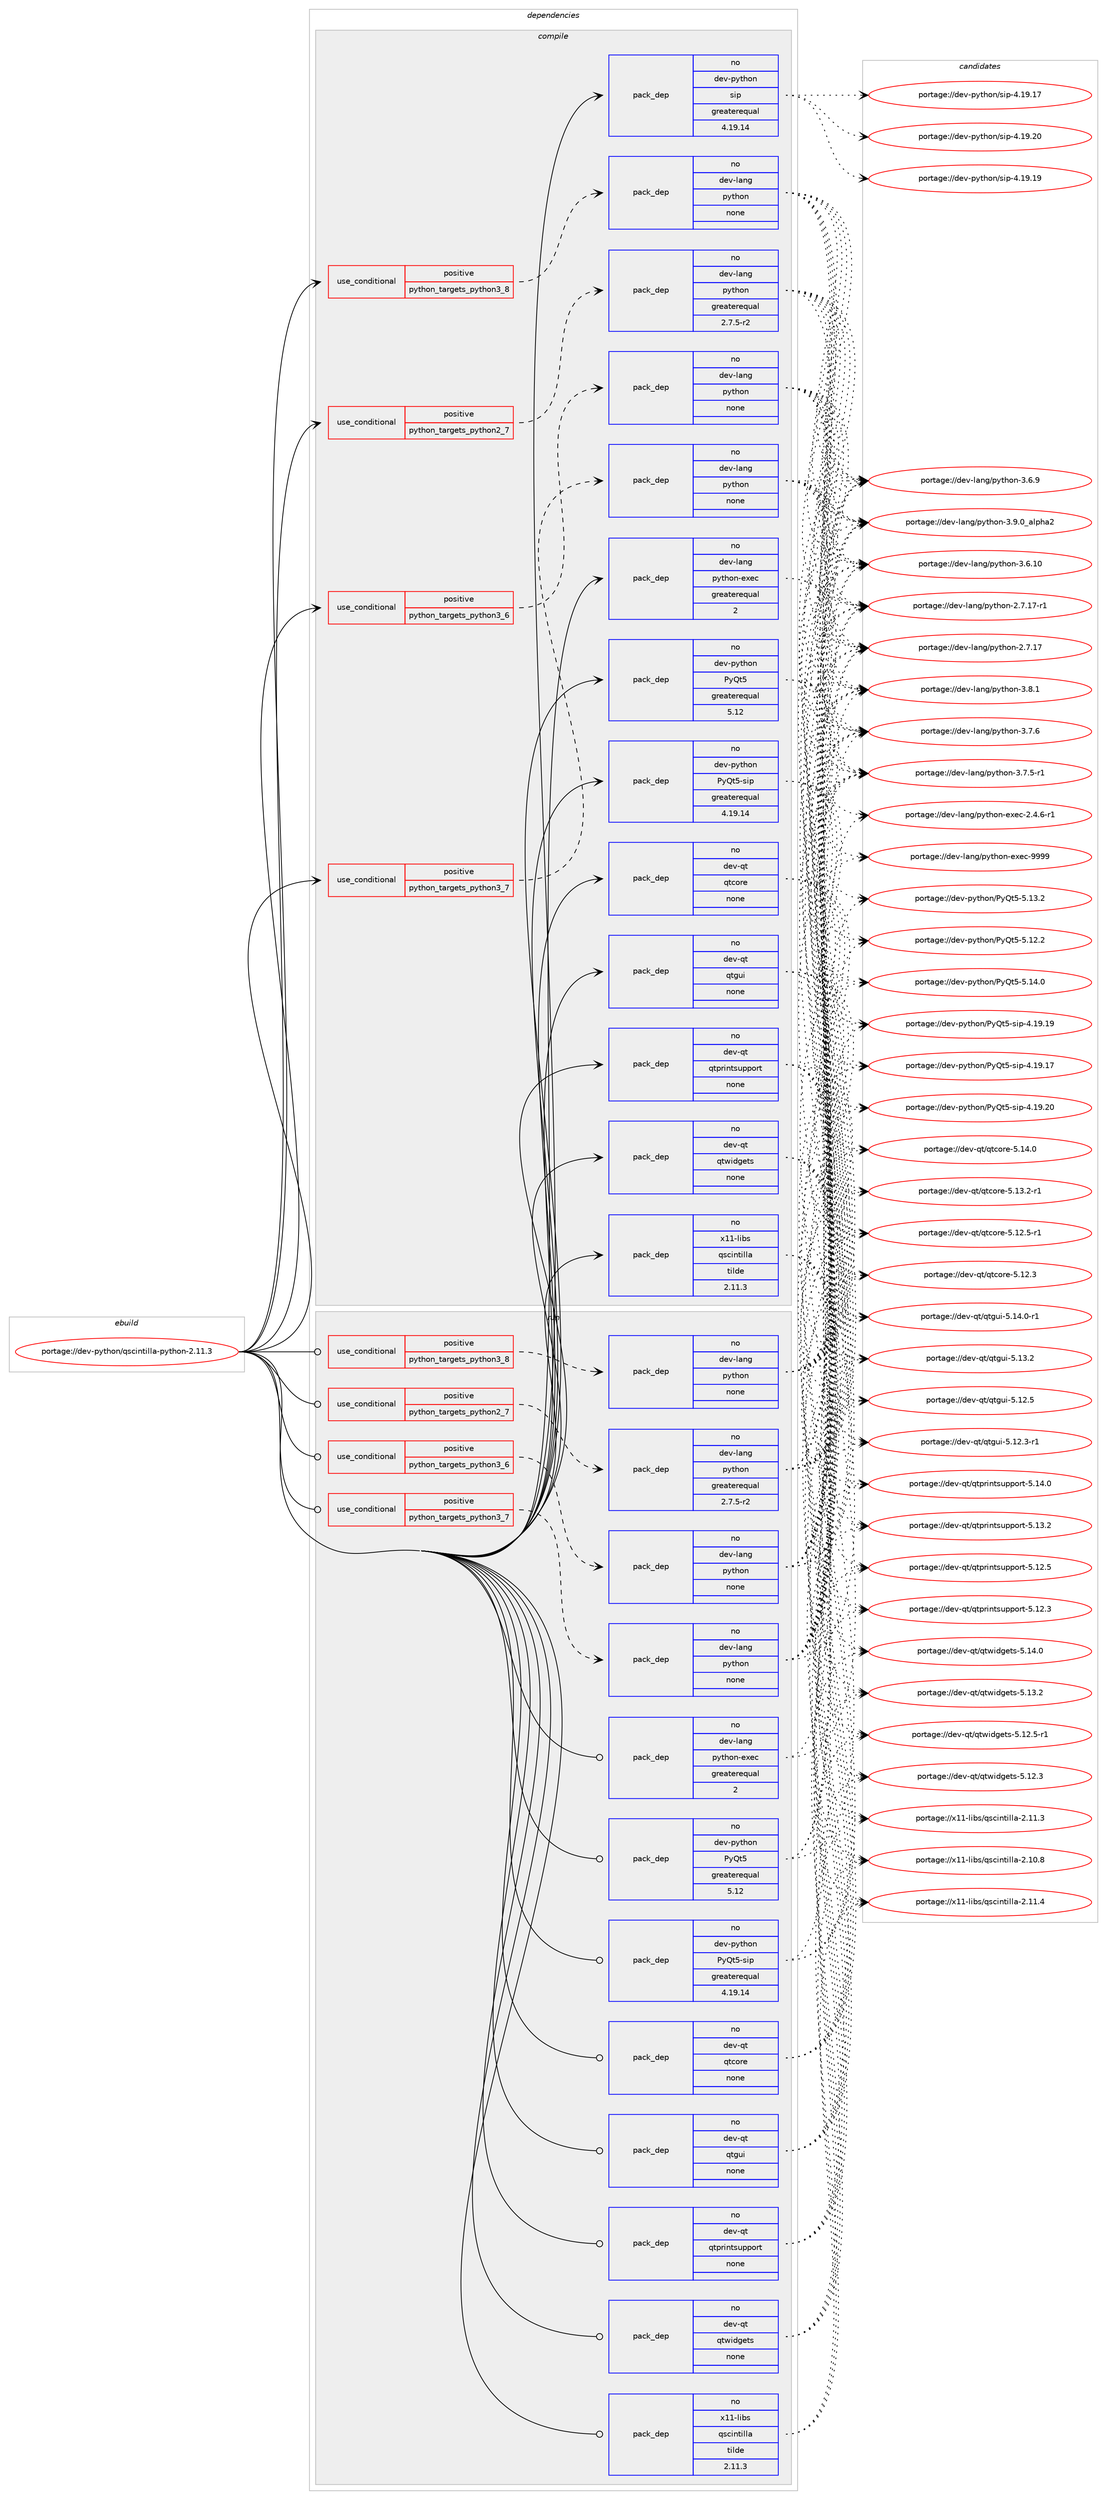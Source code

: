 digraph prolog {

# *************
# Graph options
# *************

newrank=true;
concentrate=true;
compound=true;
graph [rankdir=LR,fontname=Helvetica,fontsize=10,ranksep=1.5];#, ranksep=2.5, nodesep=0.2];
edge  [arrowhead=vee];
node  [fontname=Helvetica,fontsize=10];

# **********
# The ebuild
# **********

subgraph cluster_leftcol {
color=gray;
label=<<i>ebuild</i>>;
id [label="portage://dev-python/qscintilla-python-2.11.3", color=red, width=4, href="../dev-python/qscintilla-python-2.11.3.svg"];
}

# ****************
# The dependencies
# ****************

subgraph cluster_midcol {
color=gray;
label=<<i>dependencies</i>>;
subgraph cluster_compile {
fillcolor="#eeeeee";
style=filled;
label=<<i>compile</i>>;
subgraph cond107054 {
dependency429299 [label=<<TABLE BORDER="0" CELLBORDER="1" CELLSPACING="0" CELLPADDING="4"><TR><TD ROWSPAN="3" CELLPADDING="10">use_conditional</TD></TR><TR><TD>positive</TD></TR><TR><TD>python_targets_python2_7</TD></TR></TABLE>>, shape=none, color=red];
subgraph pack317344 {
dependency429300 [label=<<TABLE BORDER="0" CELLBORDER="1" CELLSPACING="0" CELLPADDING="4" WIDTH="220"><TR><TD ROWSPAN="6" CELLPADDING="30">pack_dep</TD></TR><TR><TD WIDTH="110">no</TD></TR><TR><TD>dev-lang</TD></TR><TR><TD>python</TD></TR><TR><TD>greaterequal</TD></TR><TR><TD>2.7.5-r2</TD></TR></TABLE>>, shape=none, color=blue];
}
dependency429299:e -> dependency429300:w [weight=20,style="dashed",arrowhead="vee"];
}
id:e -> dependency429299:w [weight=20,style="solid",arrowhead="vee"];
subgraph cond107055 {
dependency429301 [label=<<TABLE BORDER="0" CELLBORDER="1" CELLSPACING="0" CELLPADDING="4"><TR><TD ROWSPAN="3" CELLPADDING="10">use_conditional</TD></TR><TR><TD>positive</TD></TR><TR><TD>python_targets_python3_6</TD></TR></TABLE>>, shape=none, color=red];
subgraph pack317345 {
dependency429302 [label=<<TABLE BORDER="0" CELLBORDER="1" CELLSPACING="0" CELLPADDING="4" WIDTH="220"><TR><TD ROWSPAN="6" CELLPADDING="30">pack_dep</TD></TR><TR><TD WIDTH="110">no</TD></TR><TR><TD>dev-lang</TD></TR><TR><TD>python</TD></TR><TR><TD>none</TD></TR><TR><TD></TD></TR></TABLE>>, shape=none, color=blue];
}
dependency429301:e -> dependency429302:w [weight=20,style="dashed",arrowhead="vee"];
}
id:e -> dependency429301:w [weight=20,style="solid",arrowhead="vee"];
subgraph cond107056 {
dependency429303 [label=<<TABLE BORDER="0" CELLBORDER="1" CELLSPACING="0" CELLPADDING="4"><TR><TD ROWSPAN="3" CELLPADDING="10">use_conditional</TD></TR><TR><TD>positive</TD></TR><TR><TD>python_targets_python3_7</TD></TR></TABLE>>, shape=none, color=red];
subgraph pack317346 {
dependency429304 [label=<<TABLE BORDER="0" CELLBORDER="1" CELLSPACING="0" CELLPADDING="4" WIDTH="220"><TR><TD ROWSPAN="6" CELLPADDING="30">pack_dep</TD></TR><TR><TD WIDTH="110">no</TD></TR><TR><TD>dev-lang</TD></TR><TR><TD>python</TD></TR><TR><TD>none</TD></TR><TR><TD></TD></TR></TABLE>>, shape=none, color=blue];
}
dependency429303:e -> dependency429304:w [weight=20,style="dashed",arrowhead="vee"];
}
id:e -> dependency429303:w [weight=20,style="solid",arrowhead="vee"];
subgraph cond107057 {
dependency429305 [label=<<TABLE BORDER="0" CELLBORDER="1" CELLSPACING="0" CELLPADDING="4"><TR><TD ROWSPAN="3" CELLPADDING="10">use_conditional</TD></TR><TR><TD>positive</TD></TR><TR><TD>python_targets_python3_8</TD></TR></TABLE>>, shape=none, color=red];
subgraph pack317347 {
dependency429306 [label=<<TABLE BORDER="0" CELLBORDER="1" CELLSPACING="0" CELLPADDING="4" WIDTH="220"><TR><TD ROWSPAN="6" CELLPADDING="30">pack_dep</TD></TR><TR><TD WIDTH="110">no</TD></TR><TR><TD>dev-lang</TD></TR><TR><TD>python</TD></TR><TR><TD>none</TD></TR><TR><TD></TD></TR></TABLE>>, shape=none, color=blue];
}
dependency429305:e -> dependency429306:w [weight=20,style="dashed",arrowhead="vee"];
}
id:e -> dependency429305:w [weight=20,style="solid",arrowhead="vee"];
subgraph pack317348 {
dependency429307 [label=<<TABLE BORDER="0" CELLBORDER="1" CELLSPACING="0" CELLPADDING="4" WIDTH="220"><TR><TD ROWSPAN="6" CELLPADDING="30">pack_dep</TD></TR><TR><TD WIDTH="110">no</TD></TR><TR><TD>dev-lang</TD></TR><TR><TD>python-exec</TD></TR><TR><TD>greaterequal</TD></TR><TR><TD>2</TD></TR></TABLE>>, shape=none, color=blue];
}
id:e -> dependency429307:w [weight=20,style="solid",arrowhead="vee"];
subgraph pack317349 {
dependency429308 [label=<<TABLE BORDER="0" CELLBORDER="1" CELLSPACING="0" CELLPADDING="4" WIDTH="220"><TR><TD ROWSPAN="6" CELLPADDING="30">pack_dep</TD></TR><TR><TD WIDTH="110">no</TD></TR><TR><TD>dev-python</TD></TR><TR><TD>PyQt5</TD></TR><TR><TD>greaterequal</TD></TR><TR><TD>5.12</TD></TR></TABLE>>, shape=none, color=blue];
}
id:e -> dependency429308:w [weight=20,style="solid",arrowhead="vee"];
subgraph pack317350 {
dependency429309 [label=<<TABLE BORDER="0" CELLBORDER="1" CELLSPACING="0" CELLPADDING="4" WIDTH="220"><TR><TD ROWSPAN="6" CELLPADDING="30">pack_dep</TD></TR><TR><TD WIDTH="110">no</TD></TR><TR><TD>dev-python</TD></TR><TR><TD>PyQt5-sip</TD></TR><TR><TD>greaterequal</TD></TR><TR><TD>4.19.14</TD></TR></TABLE>>, shape=none, color=blue];
}
id:e -> dependency429309:w [weight=20,style="solid",arrowhead="vee"];
subgraph pack317351 {
dependency429310 [label=<<TABLE BORDER="0" CELLBORDER="1" CELLSPACING="0" CELLPADDING="4" WIDTH="220"><TR><TD ROWSPAN="6" CELLPADDING="30">pack_dep</TD></TR><TR><TD WIDTH="110">no</TD></TR><TR><TD>dev-python</TD></TR><TR><TD>sip</TD></TR><TR><TD>greaterequal</TD></TR><TR><TD>4.19.14</TD></TR></TABLE>>, shape=none, color=blue];
}
id:e -> dependency429310:w [weight=20,style="solid",arrowhead="vee"];
subgraph pack317352 {
dependency429311 [label=<<TABLE BORDER="0" CELLBORDER="1" CELLSPACING="0" CELLPADDING="4" WIDTH="220"><TR><TD ROWSPAN="6" CELLPADDING="30">pack_dep</TD></TR><TR><TD WIDTH="110">no</TD></TR><TR><TD>dev-qt</TD></TR><TR><TD>qtcore</TD></TR><TR><TD>none</TD></TR><TR><TD></TD></TR></TABLE>>, shape=none, color=blue];
}
id:e -> dependency429311:w [weight=20,style="solid",arrowhead="vee"];
subgraph pack317353 {
dependency429312 [label=<<TABLE BORDER="0" CELLBORDER="1" CELLSPACING="0" CELLPADDING="4" WIDTH="220"><TR><TD ROWSPAN="6" CELLPADDING="30">pack_dep</TD></TR><TR><TD WIDTH="110">no</TD></TR><TR><TD>dev-qt</TD></TR><TR><TD>qtgui</TD></TR><TR><TD>none</TD></TR><TR><TD></TD></TR></TABLE>>, shape=none, color=blue];
}
id:e -> dependency429312:w [weight=20,style="solid",arrowhead="vee"];
subgraph pack317354 {
dependency429313 [label=<<TABLE BORDER="0" CELLBORDER="1" CELLSPACING="0" CELLPADDING="4" WIDTH="220"><TR><TD ROWSPAN="6" CELLPADDING="30">pack_dep</TD></TR><TR><TD WIDTH="110">no</TD></TR><TR><TD>dev-qt</TD></TR><TR><TD>qtprintsupport</TD></TR><TR><TD>none</TD></TR><TR><TD></TD></TR></TABLE>>, shape=none, color=blue];
}
id:e -> dependency429313:w [weight=20,style="solid",arrowhead="vee"];
subgraph pack317355 {
dependency429314 [label=<<TABLE BORDER="0" CELLBORDER="1" CELLSPACING="0" CELLPADDING="4" WIDTH="220"><TR><TD ROWSPAN="6" CELLPADDING="30">pack_dep</TD></TR><TR><TD WIDTH="110">no</TD></TR><TR><TD>dev-qt</TD></TR><TR><TD>qtwidgets</TD></TR><TR><TD>none</TD></TR><TR><TD></TD></TR></TABLE>>, shape=none, color=blue];
}
id:e -> dependency429314:w [weight=20,style="solid",arrowhead="vee"];
subgraph pack317356 {
dependency429315 [label=<<TABLE BORDER="0" CELLBORDER="1" CELLSPACING="0" CELLPADDING="4" WIDTH="220"><TR><TD ROWSPAN="6" CELLPADDING="30">pack_dep</TD></TR><TR><TD WIDTH="110">no</TD></TR><TR><TD>x11-libs</TD></TR><TR><TD>qscintilla</TD></TR><TR><TD>tilde</TD></TR><TR><TD>2.11.3</TD></TR></TABLE>>, shape=none, color=blue];
}
id:e -> dependency429315:w [weight=20,style="solid",arrowhead="vee"];
}
subgraph cluster_compileandrun {
fillcolor="#eeeeee";
style=filled;
label=<<i>compile and run</i>>;
}
subgraph cluster_run {
fillcolor="#eeeeee";
style=filled;
label=<<i>run</i>>;
subgraph cond107058 {
dependency429316 [label=<<TABLE BORDER="0" CELLBORDER="1" CELLSPACING="0" CELLPADDING="4"><TR><TD ROWSPAN="3" CELLPADDING="10">use_conditional</TD></TR><TR><TD>positive</TD></TR><TR><TD>python_targets_python2_7</TD></TR></TABLE>>, shape=none, color=red];
subgraph pack317357 {
dependency429317 [label=<<TABLE BORDER="0" CELLBORDER="1" CELLSPACING="0" CELLPADDING="4" WIDTH="220"><TR><TD ROWSPAN="6" CELLPADDING="30">pack_dep</TD></TR><TR><TD WIDTH="110">no</TD></TR><TR><TD>dev-lang</TD></TR><TR><TD>python</TD></TR><TR><TD>greaterequal</TD></TR><TR><TD>2.7.5-r2</TD></TR></TABLE>>, shape=none, color=blue];
}
dependency429316:e -> dependency429317:w [weight=20,style="dashed",arrowhead="vee"];
}
id:e -> dependency429316:w [weight=20,style="solid",arrowhead="odot"];
subgraph cond107059 {
dependency429318 [label=<<TABLE BORDER="0" CELLBORDER="1" CELLSPACING="0" CELLPADDING="4"><TR><TD ROWSPAN="3" CELLPADDING="10">use_conditional</TD></TR><TR><TD>positive</TD></TR><TR><TD>python_targets_python3_6</TD></TR></TABLE>>, shape=none, color=red];
subgraph pack317358 {
dependency429319 [label=<<TABLE BORDER="0" CELLBORDER="1" CELLSPACING="0" CELLPADDING="4" WIDTH="220"><TR><TD ROWSPAN="6" CELLPADDING="30">pack_dep</TD></TR><TR><TD WIDTH="110">no</TD></TR><TR><TD>dev-lang</TD></TR><TR><TD>python</TD></TR><TR><TD>none</TD></TR><TR><TD></TD></TR></TABLE>>, shape=none, color=blue];
}
dependency429318:e -> dependency429319:w [weight=20,style="dashed",arrowhead="vee"];
}
id:e -> dependency429318:w [weight=20,style="solid",arrowhead="odot"];
subgraph cond107060 {
dependency429320 [label=<<TABLE BORDER="0" CELLBORDER="1" CELLSPACING="0" CELLPADDING="4"><TR><TD ROWSPAN="3" CELLPADDING="10">use_conditional</TD></TR><TR><TD>positive</TD></TR><TR><TD>python_targets_python3_7</TD></TR></TABLE>>, shape=none, color=red];
subgraph pack317359 {
dependency429321 [label=<<TABLE BORDER="0" CELLBORDER="1" CELLSPACING="0" CELLPADDING="4" WIDTH="220"><TR><TD ROWSPAN="6" CELLPADDING="30">pack_dep</TD></TR><TR><TD WIDTH="110">no</TD></TR><TR><TD>dev-lang</TD></TR><TR><TD>python</TD></TR><TR><TD>none</TD></TR><TR><TD></TD></TR></TABLE>>, shape=none, color=blue];
}
dependency429320:e -> dependency429321:w [weight=20,style="dashed",arrowhead="vee"];
}
id:e -> dependency429320:w [weight=20,style="solid",arrowhead="odot"];
subgraph cond107061 {
dependency429322 [label=<<TABLE BORDER="0" CELLBORDER="1" CELLSPACING="0" CELLPADDING="4"><TR><TD ROWSPAN="3" CELLPADDING="10">use_conditional</TD></TR><TR><TD>positive</TD></TR><TR><TD>python_targets_python3_8</TD></TR></TABLE>>, shape=none, color=red];
subgraph pack317360 {
dependency429323 [label=<<TABLE BORDER="0" CELLBORDER="1" CELLSPACING="0" CELLPADDING="4" WIDTH="220"><TR><TD ROWSPAN="6" CELLPADDING="30">pack_dep</TD></TR><TR><TD WIDTH="110">no</TD></TR><TR><TD>dev-lang</TD></TR><TR><TD>python</TD></TR><TR><TD>none</TD></TR><TR><TD></TD></TR></TABLE>>, shape=none, color=blue];
}
dependency429322:e -> dependency429323:w [weight=20,style="dashed",arrowhead="vee"];
}
id:e -> dependency429322:w [weight=20,style="solid",arrowhead="odot"];
subgraph pack317361 {
dependency429324 [label=<<TABLE BORDER="0" CELLBORDER="1" CELLSPACING="0" CELLPADDING="4" WIDTH="220"><TR><TD ROWSPAN="6" CELLPADDING="30">pack_dep</TD></TR><TR><TD WIDTH="110">no</TD></TR><TR><TD>dev-lang</TD></TR><TR><TD>python-exec</TD></TR><TR><TD>greaterequal</TD></TR><TR><TD>2</TD></TR></TABLE>>, shape=none, color=blue];
}
id:e -> dependency429324:w [weight=20,style="solid",arrowhead="odot"];
subgraph pack317362 {
dependency429325 [label=<<TABLE BORDER="0" CELLBORDER="1" CELLSPACING="0" CELLPADDING="4" WIDTH="220"><TR><TD ROWSPAN="6" CELLPADDING="30">pack_dep</TD></TR><TR><TD WIDTH="110">no</TD></TR><TR><TD>dev-python</TD></TR><TR><TD>PyQt5</TD></TR><TR><TD>greaterequal</TD></TR><TR><TD>5.12</TD></TR></TABLE>>, shape=none, color=blue];
}
id:e -> dependency429325:w [weight=20,style="solid",arrowhead="odot"];
subgraph pack317363 {
dependency429326 [label=<<TABLE BORDER="0" CELLBORDER="1" CELLSPACING="0" CELLPADDING="4" WIDTH="220"><TR><TD ROWSPAN="6" CELLPADDING="30">pack_dep</TD></TR><TR><TD WIDTH="110">no</TD></TR><TR><TD>dev-python</TD></TR><TR><TD>PyQt5-sip</TD></TR><TR><TD>greaterequal</TD></TR><TR><TD>4.19.14</TD></TR></TABLE>>, shape=none, color=blue];
}
id:e -> dependency429326:w [weight=20,style="solid",arrowhead="odot"];
subgraph pack317364 {
dependency429327 [label=<<TABLE BORDER="0" CELLBORDER="1" CELLSPACING="0" CELLPADDING="4" WIDTH="220"><TR><TD ROWSPAN="6" CELLPADDING="30">pack_dep</TD></TR><TR><TD WIDTH="110">no</TD></TR><TR><TD>dev-qt</TD></TR><TR><TD>qtcore</TD></TR><TR><TD>none</TD></TR><TR><TD></TD></TR></TABLE>>, shape=none, color=blue];
}
id:e -> dependency429327:w [weight=20,style="solid",arrowhead="odot"];
subgraph pack317365 {
dependency429328 [label=<<TABLE BORDER="0" CELLBORDER="1" CELLSPACING="0" CELLPADDING="4" WIDTH="220"><TR><TD ROWSPAN="6" CELLPADDING="30">pack_dep</TD></TR><TR><TD WIDTH="110">no</TD></TR><TR><TD>dev-qt</TD></TR><TR><TD>qtgui</TD></TR><TR><TD>none</TD></TR><TR><TD></TD></TR></TABLE>>, shape=none, color=blue];
}
id:e -> dependency429328:w [weight=20,style="solid",arrowhead="odot"];
subgraph pack317366 {
dependency429329 [label=<<TABLE BORDER="0" CELLBORDER="1" CELLSPACING="0" CELLPADDING="4" WIDTH="220"><TR><TD ROWSPAN="6" CELLPADDING="30">pack_dep</TD></TR><TR><TD WIDTH="110">no</TD></TR><TR><TD>dev-qt</TD></TR><TR><TD>qtprintsupport</TD></TR><TR><TD>none</TD></TR><TR><TD></TD></TR></TABLE>>, shape=none, color=blue];
}
id:e -> dependency429329:w [weight=20,style="solid",arrowhead="odot"];
subgraph pack317367 {
dependency429330 [label=<<TABLE BORDER="0" CELLBORDER="1" CELLSPACING="0" CELLPADDING="4" WIDTH="220"><TR><TD ROWSPAN="6" CELLPADDING="30">pack_dep</TD></TR><TR><TD WIDTH="110">no</TD></TR><TR><TD>dev-qt</TD></TR><TR><TD>qtwidgets</TD></TR><TR><TD>none</TD></TR><TR><TD></TD></TR></TABLE>>, shape=none, color=blue];
}
id:e -> dependency429330:w [weight=20,style="solid",arrowhead="odot"];
subgraph pack317368 {
dependency429331 [label=<<TABLE BORDER="0" CELLBORDER="1" CELLSPACING="0" CELLPADDING="4" WIDTH="220"><TR><TD ROWSPAN="6" CELLPADDING="30">pack_dep</TD></TR><TR><TD WIDTH="110">no</TD></TR><TR><TD>x11-libs</TD></TR><TR><TD>qscintilla</TD></TR><TR><TD>tilde</TD></TR><TR><TD>2.11.3</TD></TR></TABLE>>, shape=none, color=blue];
}
id:e -> dependency429331:w [weight=20,style="solid",arrowhead="odot"];
}
}

# **************
# The candidates
# **************

subgraph cluster_choices {
rank=same;
color=gray;
label=<<i>candidates</i>>;

subgraph choice317344 {
color=black;
nodesep=1;
choice10010111845108971101034711212111610411111045514657464895971081121049750 [label="portage://dev-lang/python-3.9.0_alpha2", color=red, width=4,href="../dev-lang/python-3.9.0_alpha2.svg"];
choice100101118451089711010347112121116104111110455146564649 [label="portage://dev-lang/python-3.8.1", color=red, width=4,href="../dev-lang/python-3.8.1.svg"];
choice100101118451089711010347112121116104111110455146554654 [label="portage://dev-lang/python-3.7.6", color=red, width=4,href="../dev-lang/python-3.7.6.svg"];
choice1001011184510897110103471121211161041111104551465546534511449 [label="portage://dev-lang/python-3.7.5-r1", color=red, width=4,href="../dev-lang/python-3.7.5-r1.svg"];
choice100101118451089711010347112121116104111110455146544657 [label="portage://dev-lang/python-3.6.9", color=red, width=4,href="../dev-lang/python-3.6.9.svg"];
choice10010111845108971101034711212111610411111045514654464948 [label="portage://dev-lang/python-3.6.10", color=red, width=4,href="../dev-lang/python-3.6.10.svg"];
choice100101118451089711010347112121116104111110455046554649554511449 [label="portage://dev-lang/python-2.7.17-r1", color=red, width=4,href="../dev-lang/python-2.7.17-r1.svg"];
choice10010111845108971101034711212111610411111045504655464955 [label="portage://dev-lang/python-2.7.17", color=red, width=4,href="../dev-lang/python-2.7.17.svg"];
dependency429300:e -> choice10010111845108971101034711212111610411111045514657464895971081121049750:w [style=dotted,weight="100"];
dependency429300:e -> choice100101118451089711010347112121116104111110455146564649:w [style=dotted,weight="100"];
dependency429300:e -> choice100101118451089711010347112121116104111110455146554654:w [style=dotted,weight="100"];
dependency429300:e -> choice1001011184510897110103471121211161041111104551465546534511449:w [style=dotted,weight="100"];
dependency429300:e -> choice100101118451089711010347112121116104111110455146544657:w [style=dotted,weight="100"];
dependency429300:e -> choice10010111845108971101034711212111610411111045514654464948:w [style=dotted,weight="100"];
dependency429300:e -> choice100101118451089711010347112121116104111110455046554649554511449:w [style=dotted,weight="100"];
dependency429300:e -> choice10010111845108971101034711212111610411111045504655464955:w [style=dotted,weight="100"];
}
subgraph choice317345 {
color=black;
nodesep=1;
choice10010111845108971101034711212111610411111045514657464895971081121049750 [label="portage://dev-lang/python-3.9.0_alpha2", color=red, width=4,href="../dev-lang/python-3.9.0_alpha2.svg"];
choice100101118451089711010347112121116104111110455146564649 [label="portage://dev-lang/python-3.8.1", color=red, width=4,href="../dev-lang/python-3.8.1.svg"];
choice100101118451089711010347112121116104111110455146554654 [label="portage://dev-lang/python-3.7.6", color=red, width=4,href="../dev-lang/python-3.7.6.svg"];
choice1001011184510897110103471121211161041111104551465546534511449 [label="portage://dev-lang/python-3.7.5-r1", color=red, width=4,href="../dev-lang/python-3.7.5-r1.svg"];
choice100101118451089711010347112121116104111110455146544657 [label="portage://dev-lang/python-3.6.9", color=red, width=4,href="../dev-lang/python-3.6.9.svg"];
choice10010111845108971101034711212111610411111045514654464948 [label="portage://dev-lang/python-3.6.10", color=red, width=4,href="../dev-lang/python-3.6.10.svg"];
choice100101118451089711010347112121116104111110455046554649554511449 [label="portage://dev-lang/python-2.7.17-r1", color=red, width=4,href="../dev-lang/python-2.7.17-r1.svg"];
choice10010111845108971101034711212111610411111045504655464955 [label="portage://dev-lang/python-2.7.17", color=red, width=4,href="../dev-lang/python-2.7.17.svg"];
dependency429302:e -> choice10010111845108971101034711212111610411111045514657464895971081121049750:w [style=dotted,weight="100"];
dependency429302:e -> choice100101118451089711010347112121116104111110455146564649:w [style=dotted,weight="100"];
dependency429302:e -> choice100101118451089711010347112121116104111110455146554654:w [style=dotted,weight="100"];
dependency429302:e -> choice1001011184510897110103471121211161041111104551465546534511449:w [style=dotted,weight="100"];
dependency429302:e -> choice100101118451089711010347112121116104111110455146544657:w [style=dotted,weight="100"];
dependency429302:e -> choice10010111845108971101034711212111610411111045514654464948:w [style=dotted,weight="100"];
dependency429302:e -> choice100101118451089711010347112121116104111110455046554649554511449:w [style=dotted,weight="100"];
dependency429302:e -> choice10010111845108971101034711212111610411111045504655464955:w [style=dotted,weight="100"];
}
subgraph choice317346 {
color=black;
nodesep=1;
choice10010111845108971101034711212111610411111045514657464895971081121049750 [label="portage://dev-lang/python-3.9.0_alpha2", color=red, width=4,href="../dev-lang/python-3.9.0_alpha2.svg"];
choice100101118451089711010347112121116104111110455146564649 [label="portage://dev-lang/python-3.8.1", color=red, width=4,href="../dev-lang/python-3.8.1.svg"];
choice100101118451089711010347112121116104111110455146554654 [label="portage://dev-lang/python-3.7.6", color=red, width=4,href="../dev-lang/python-3.7.6.svg"];
choice1001011184510897110103471121211161041111104551465546534511449 [label="portage://dev-lang/python-3.7.5-r1", color=red, width=4,href="../dev-lang/python-3.7.5-r1.svg"];
choice100101118451089711010347112121116104111110455146544657 [label="portage://dev-lang/python-3.6.9", color=red, width=4,href="../dev-lang/python-3.6.9.svg"];
choice10010111845108971101034711212111610411111045514654464948 [label="portage://dev-lang/python-3.6.10", color=red, width=4,href="../dev-lang/python-3.6.10.svg"];
choice100101118451089711010347112121116104111110455046554649554511449 [label="portage://dev-lang/python-2.7.17-r1", color=red, width=4,href="../dev-lang/python-2.7.17-r1.svg"];
choice10010111845108971101034711212111610411111045504655464955 [label="portage://dev-lang/python-2.7.17", color=red, width=4,href="../dev-lang/python-2.7.17.svg"];
dependency429304:e -> choice10010111845108971101034711212111610411111045514657464895971081121049750:w [style=dotted,weight="100"];
dependency429304:e -> choice100101118451089711010347112121116104111110455146564649:w [style=dotted,weight="100"];
dependency429304:e -> choice100101118451089711010347112121116104111110455146554654:w [style=dotted,weight="100"];
dependency429304:e -> choice1001011184510897110103471121211161041111104551465546534511449:w [style=dotted,weight="100"];
dependency429304:e -> choice100101118451089711010347112121116104111110455146544657:w [style=dotted,weight="100"];
dependency429304:e -> choice10010111845108971101034711212111610411111045514654464948:w [style=dotted,weight="100"];
dependency429304:e -> choice100101118451089711010347112121116104111110455046554649554511449:w [style=dotted,weight="100"];
dependency429304:e -> choice10010111845108971101034711212111610411111045504655464955:w [style=dotted,weight="100"];
}
subgraph choice317347 {
color=black;
nodesep=1;
choice10010111845108971101034711212111610411111045514657464895971081121049750 [label="portage://dev-lang/python-3.9.0_alpha2", color=red, width=4,href="../dev-lang/python-3.9.0_alpha2.svg"];
choice100101118451089711010347112121116104111110455146564649 [label="portage://dev-lang/python-3.8.1", color=red, width=4,href="../dev-lang/python-3.8.1.svg"];
choice100101118451089711010347112121116104111110455146554654 [label="portage://dev-lang/python-3.7.6", color=red, width=4,href="../dev-lang/python-3.7.6.svg"];
choice1001011184510897110103471121211161041111104551465546534511449 [label="portage://dev-lang/python-3.7.5-r1", color=red, width=4,href="../dev-lang/python-3.7.5-r1.svg"];
choice100101118451089711010347112121116104111110455146544657 [label="portage://dev-lang/python-3.6.9", color=red, width=4,href="../dev-lang/python-3.6.9.svg"];
choice10010111845108971101034711212111610411111045514654464948 [label="portage://dev-lang/python-3.6.10", color=red, width=4,href="../dev-lang/python-3.6.10.svg"];
choice100101118451089711010347112121116104111110455046554649554511449 [label="portage://dev-lang/python-2.7.17-r1", color=red, width=4,href="../dev-lang/python-2.7.17-r1.svg"];
choice10010111845108971101034711212111610411111045504655464955 [label="portage://dev-lang/python-2.7.17", color=red, width=4,href="../dev-lang/python-2.7.17.svg"];
dependency429306:e -> choice10010111845108971101034711212111610411111045514657464895971081121049750:w [style=dotted,weight="100"];
dependency429306:e -> choice100101118451089711010347112121116104111110455146564649:w [style=dotted,weight="100"];
dependency429306:e -> choice100101118451089711010347112121116104111110455146554654:w [style=dotted,weight="100"];
dependency429306:e -> choice1001011184510897110103471121211161041111104551465546534511449:w [style=dotted,weight="100"];
dependency429306:e -> choice100101118451089711010347112121116104111110455146544657:w [style=dotted,weight="100"];
dependency429306:e -> choice10010111845108971101034711212111610411111045514654464948:w [style=dotted,weight="100"];
dependency429306:e -> choice100101118451089711010347112121116104111110455046554649554511449:w [style=dotted,weight="100"];
dependency429306:e -> choice10010111845108971101034711212111610411111045504655464955:w [style=dotted,weight="100"];
}
subgraph choice317348 {
color=black;
nodesep=1;
choice10010111845108971101034711212111610411111045101120101994557575757 [label="portage://dev-lang/python-exec-9999", color=red, width=4,href="../dev-lang/python-exec-9999.svg"];
choice10010111845108971101034711212111610411111045101120101994550465246544511449 [label="portage://dev-lang/python-exec-2.4.6-r1", color=red, width=4,href="../dev-lang/python-exec-2.4.6-r1.svg"];
dependency429307:e -> choice10010111845108971101034711212111610411111045101120101994557575757:w [style=dotted,weight="100"];
dependency429307:e -> choice10010111845108971101034711212111610411111045101120101994550465246544511449:w [style=dotted,weight="100"];
}
subgraph choice317349 {
color=black;
nodesep=1;
choice100101118451121211161041111104780121811165345534649524648 [label="portage://dev-python/PyQt5-5.14.0", color=red, width=4,href="../dev-python/PyQt5-5.14.0.svg"];
choice100101118451121211161041111104780121811165345534649514650 [label="portage://dev-python/PyQt5-5.13.2", color=red, width=4,href="../dev-python/PyQt5-5.13.2.svg"];
choice100101118451121211161041111104780121811165345534649504650 [label="portage://dev-python/PyQt5-5.12.2", color=red, width=4,href="../dev-python/PyQt5-5.12.2.svg"];
dependency429308:e -> choice100101118451121211161041111104780121811165345534649524648:w [style=dotted,weight="100"];
dependency429308:e -> choice100101118451121211161041111104780121811165345534649514650:w [style=dotted,weight="100"];
dependency429308:e -> choice100101118451121211161041111104780121811165345534649504650:w [style=dotted,weight="100"];
}
subgraph choice317350 {
color=black;
nodesep=1;
choice1001011184511212111610411111047801218111653451151051124552464957465048 [label="portage://dev-python/PyQt5-sip-4.19.20", color=red, width=4,href="../dev-python/PyQt5-sip-4.19.20.svg"];
choice1001011184511212111610411111047801218111653451151051124552464957464957 [label="portage://dev-python/PyQt5-sip-4.19.19", color=red, width=4,href="../dev-python/PyQt5-sip-4.19.19.svg"];
choice1001011184511212111610411111047801218111653451151051124552464957464955 [label="portage://dev-python/PyQt5-sip-4.19.17", color=red, width=4,href="../dev-python/PyQt5-sip-4.19.17.svg"];
dependency429309:e -> choice1001011184511212111610411111047801218111653451151051124552464957465048:w [style=dotted,weight="100"];
dependency429309:e -> choice1001011184511212111610411111047801218111653451151051124552464957464957:w [style=dotted,weight="100"];
dependency429309:e -> choice1001011184511212111610411111047801218111653451151051124552464957464955:w [style=dotted,weight="100"];
}
subgraph choice317351 {
color=black;
nodesep=1;
choice10010111845112121116104111110471151051124552464957465048 [label="portage://dev-python/sip-4.19.20", color=red, width=4,href="../dev-python/sip-4.19.20.svg"];
choice10010111845112121116104111110471151051124552464957464957 [label="portage://dev-python/sip-4.19.19", color=red, width=4,href="../dev-python/sip-4.19.19.svg"];
choice10010111845112121116104111110471151051124552464957464955 [label="portage://dev-python/sip-4.19.17", color=red, width=4,href="../dev-python/sip-4.19.17.svg"];
dependency429310:e -> choice10010111845112121116104111110471151051124552464957465048:w [style=dotted,weight="100"];
dependency429310:e -> choice10010111845112121116104111110471151051124552464957464957:w [style=dotted,weight="100"];
dependency429310:e -> choice10010111845112121116104111110471151051124552464957464955:w [style=dotted,weight="100"];
}
subgraph choice317352 {
color=black;
nodesep=1;
choice10010111845113116471131169911111410145534649524648 [label="portage://dev-qt/qtcore-5.14.0", color=red, width=4,href="../dev-qt/qtcore-5.14.0.svg"];
choice100101118451131164711311699111114101455346495146504511449 [label="portage://dev-qt/qtcore-5.13.2-r1", color=red, width=4,href="../dev-qt/qtcore-5.13.2-r1.svg"];
choice100101118451131164711311699111114101455346495046534511449 [label="portage://dev-qt/qtcore-5.12.5-r1", color=red, width=4,href="../dev-qt/qtcore-5.12.5-r1.svg"];
choice10010111845113116471131169911111410145534649504651 [label="portage://dev-qt/qtcore-5.12.3", color=red, width=4,href="../dev-qt/qtcore-5.12.3.svg"];
dependency429311:e -> choice10010111845113116471131169911111410145534649524648:w [style=dotted,weight="100"];
dependency429311:e -> choice100101118451131164711311699111114101455346495146504511449:w [style=dotted,weight="100"];
dependency429311:e -> choice100101118451131164711311699111114101455346495046534511449:w [style=dotted,weight="100"];
dependency429311:e -> choice10010111845113116471131169911111410145534649504651:w [style=dotted,weight="100"];
}
subgraph choice317353 {
color=black;
nodesep=1;
choice1001011184511311647113116103117105455346495246484511449 [label="portage://dev-qt/qtgui-5.14.0-r1", color=red, width=4,href="../dev-qt/qtgui-5.14.0-r1.svg"];
choice100101118451131164711311610311710545534649514650 [label="portage://dev-qt/qtgui-5.13.2", color=red, width=4,href="../dev-qt/qtgui-5.13.2.svg"];
choice100101118451131164711311610311710545534649504653 [label="portage://dev-qt/qtgui-5.12.5", color=red, width=4,href="../dev-qt/qtgui-5.12.5.svg"];
choice1001011184511311647113116103117105455346495046514511449 [label="portage://dev-qt/qtgui-5.12.3-r1", color=red, width=4,href="../dev-qt/qtgui-5.12.3-r1.svg"];
dependency429312:e -> choice1001011184511311647113116103117105455346495246484511449:w [style=dotted,weight="100"];
dependency429312:e -> choice100101118451131164711311610311710545534649514650:w [style=dotted,weight="100"];
dependency429312:e -> choice100101118451131164711311610311710545534649504653:w [style=dotted,weight="100"];
dependency429312:e -> choice1001011184511311647113116103117105455346495046514511449:w [style=dotted,weight="100"];
}
subgraph choice317354 {
color=black;
nodesep=1;
choice100101118451131164711311611211410511011611511711211211111411645534649524648 [label="portage://dev-qt/qtprintsupport-5.14.0", color=red, width=4,href="../dev-qt/qtprintsupport-5.14.0.svg"];
choice100101118451131164711311611211410511011611511711211211111411645534649514650 [label="portage://dev-qt/qtprintsupport-5.13.2", color=red, width=4,href="../dev-qt/qtprintsupport-5.13.2.svg"];
choice100101118451131164711311611211410511011611511711211211111411645534649504653 [label="portage://dev-qt/qtprintsupport-5.12.5", color=red, width=4,href="../dev-qt/qtprintsupport-5.12.5.svg"];
choice100101118451131164711311611211410511011611511711211211111411645534649504651 [label="portage://dev-qt/qtprintsupport-5.12.3", color=red, width=4,href="../dev-qt/qtprintsupport-5.12.3.svg"];
dependency429313:e -> choice100101118451131164711311611211410511011611511711211211111411645534649524648:w [style=dotted,weight="100"];
dependency429313:e -> choice100101118451131164711311611211410511011611511711211211111411645534649514650:w [style=dotted,weight="100"];
dependency429313:e -> choice100101118451131164711311611211410511011611511711211211111411645534649504653:w [style=dotted,weight="100"];
dependency429313:e -> choice100101118451131164711311611211410511011611511711211211111411645534649504651:w [style=dotted,weight="100"];
}
subgraph choice317355 {
color=black;
nodesep=1;
choice100101118451131164711311611910510010310111611545534649524648 [label="portage://dev-qt/qtwidgets-5.14.0", color=red, width=4,href="../dev-qt/qtwidgets-5.14.0.svg"];
choice100101118451131164711311611910510010310111611545534649514650 [label="portage://dev-qt/qtwidgets-5.13.2", color=red, width=4,href="../dev-qt/qtwidgets-5.13.2.svg"];
choice1001011184511311647113116119105100103101116115455346495046534511449 [label="portage://dev-qt/qtwidgets-5.12.5-r1", color=red, width=4,href="../dev-qt/qtwidgets-5.12.5-r1.svg"];
choice100101118451131164711311611910510010310111611545534649504651 [label="portage://dev-qt/qtwidgets-5.12.3", color=red, width=4,href="../dev-qt/qtwidgets-5.12.3.svg"];
dependency429314:e -> choice100101118451131164711311611910510010310111611545534649524648:w [style=dotted,weight="100"];
dependency429314:e -> choice100101118451131164711311611910510010310111611545534649514650:w [style=dotted,weight="100"];
dependency429314:e -> choice1001011184511311647113116119105100103101116115455346495046534511449:w [style=dotted,weight="100"];
dependency429314:e -> choice100101118451131164711311611910510010310111611545534649504651:w [style=dotted,weight="100"];
}
subgraph choice317356 {
color=black;
nodesep=1;
choice1204949451081059811547113115991051101161051081089745504649494652 [label="portage://x11-libs/qscintilla-2.11.4", color=red, width=4,href="../x11-libs/qscintilla-2.11.4.svg"];
choice1204949451081059811547113115991051101161051081089745504649494651 [label="portage://x11-libs/qscintilla-2.11.3", color=red, width=4,href="../x11-libs/qscintilla-2.11.3.svg"];
choice1204949451081059811547113115991051101161051081089745504649484656 [label="portage://x11-libs/qscintilla-2.10.8", color=red, width=4,href="../x11-libs/qscintilla-2.10.8.svg"];
dependency429315:e -> choice1204949451081059811547113115991051101161051081089745504649494652:w [style=dotted,weight="100"];
dependency429315:e -> choice1204949451081059811547113115991051101161051081089745504649494651:w [style=dotted,weight="100"];
dependency429315:e -> choice1204949451081059811547113115991051101161051081089745504649484656:w [style=dotted,weight="100"];
}
subgraph choice317357 {
color=black;
nodesep=1;
choice10010111845108971101034711212111610411111045514657464895971081121049750 [label="portage://dev-lang/python-3.9.0_alpha2", color=red, width=4,href="../dev-lang/python-3.9.0_alpha2.svg"];
choice100101118451089711010347112121116104111110455146564649 [label="portage://dev-lang/python-3.8.1", color=red, width=4,href="../dev-lang/python-3.8.1.svg"];
choice100101118451089711010347112121116104111110455146554654 [label="portage://dev-lang/python-3.7.6", color=red, width=4,href="../dev-lang/python-3.7.6.svg"];
choice1001011184510897110103471121211161041111104551465546534511449 [label="portage://dev-lang/python-3.7.5-r1", color=red, width=4,href="../dev-lang/python-3.7.5-r1.svg"];
choice100101118451089711010347112121116104111110455146544657 [label="portage://dev-lang/python-3.6.9", color=red, width=4,href="../dev-lang/python-3.6.9.svg"];
choice10010111845108971101034711212111610411111045514654464948 [label="portage://dev-lang/python-3.6.10", color=red, width=4,href="../dev-lang/python-3.6.10.svg"];
choice100101118451089711010347112121116104111110455046554649554511449 [label="portage://dev-lang/python-2.7.17-r1", color=red, width=4,href="../dev-lang/python-2.7.17-r1.svg"];
choice10010111845108971101034711212111610411111045504655464955 [label="portage://dev-lang/python-2.7.17", color=red, width=4,href="../dev-lang/python-2.7.17.svg"];
dependency429317:e -> choice10010111845108971101034711212111610411111045514657464895971081121049750:w [style=dotted,weight="100"];
dependency429317:e -> choice100101118451089711010347112121116104111110455146564649:w [style=dotted,weight="100"];
dependency429317:e -> choice100101118451089711010347112121116104111110455146554654:w [style=dotted,weight="100"];
dependency429317:e -> choice1001011184510897110103471121211161041111104551465546534511449:w [style=dotted,weight="100"];
dependency429317:e -> choice100101118451089711010347112121116104111110455146544657:w [style=dotted,weight="100"];
dependency429317:e -> choice10010111845108971101034711212111610411111045514654464948:w [style=dotted,weight="100"];
dependency429317:e -> choice100101118451089711010347112121116104111110455046554649554511449:w [style=dotted,weight="100"];
dependency429317:e -> choice10010111845108971101034711212111610411111045504655464955:w [style=dotted,weight="100"];
}
subgraph choice317358 {
color=black;
nodesep=1;
choice10010111845108971101034711212111610411111045514657464895971081121049750 [label="portage://dev-lang/python-3.9.0_alpha2", color=red, width=4,href="../dev-lang/python-3.9.0_alpha2.svg"];
choice100101118451089711010347112121116104111110455146564649 [label="portage://dev-lang/python-3.8.1", color=red, width=4,href="../dev-lang/python-3.8.1.svg"];
choice100101118451089711010347112121116104111110455146554654 [label="portage://dev-lang/python-3.7.6", color=red, width=4,href="../dev-lang/python-3.7.6.svg"];
choice1001011184510897110103471121211161041111104551465546534511449 [label="portage://dev-lang/python-3.7.5-r1", color=red, width=4,href="../dev-lang/python-3.7.5-r1.svg"];
choice100101118451089711010347112121116104111110455146544657 [label="portage://dev-lang/python-3.6.9", color=red, width=4,href="../dev-lang/python-3.6.9.svg"];
choice10010111845108971101034711212111610411111045514654464948 [label="portage://dev-lang/python-3.6.10", color=red, width=4,href="../dev-lang/python-3.6.10.svg"];
choice100101118451089711010347112121116104111110455046554649554511449 [label="portage://dev-lang/python-2.7.17-r1", color=red, width=4,href="../dev-lang/python-2.7.17-r1.svg"];
choice10010111845108971101034711212111610411111045504655464955 [label="portage://dev-lang/python-2.7.17", color=red, width=4,href="../dev-lang/python-2.7.17.svg"];
dependency429319:e -> choice10010111845108971101034711212111610411111045514657464895971081121049750:w [style=dotted,weight="100"];
dependency429319:e -> choice100101118451089711010347112121116104111110455146564649:w [style=dotted,weight="100"];
dependency429319:e -> choice100101118451089711010347112121116104111110455146554654:w [style=dotted,weight="100"];
dependency429319:e -> choice1001011184510897110103471121211161041111104551465546534511449:w [style=dotted,weight="100"];
dependency429319:e -> choice100101118451089711010347112121116104111110455146544657:w [style=dotted,weight="100"];
dependency429319:e -> choice10010111845108971101034711212111610411111045514654464948:w [style=dotted,weight="100"];
dependency429319:e -> choice100101118451089711010347112121116104111110455046554649554511449:w [style=dotted,weight="100"];
dependency429319:e -> choice10010111845108971101034711212111610411111045504655464955:w [style=dotted,weight="100"];
}
subgraph choice317359 {
color=black;
nodesep=1;
choice10010111845108971101034711212111610411111045514657464895971081121049750 [label="portage://dev-lang/python-3.9.0_alpha2", color=red, width=4,href="../dev-lang/python-3.9.0_alpha2.svg"];
choice100101118451089711010347112121116104111110455146564649 [label="portage://dev-lang/python-3.8.1", color=red, width=4,href="../dev-lang/python-3.8.1.svg"];
choice100101118451089711010347112121116104111110455146554654 [label="portage://dev-lang/python-3.7.6", color=red, width=4,href="../dev-lang/python-3.7.6.svg"];
choice1001011184510897110103471121211161041111104551465546534511449 [label="portage://dev-lang/python-3.7.5-r1", color=red, width=4,href="../dev-lang/python-3.7.5-r1.svg"];
choice100101118451089711010347112121116104111110455146544657 [label="portage://dev-lang/python-3.6.9", color=red, width=4,href="../dev-lang/python-3.6.9.svg"];
choice10010111845108971101034711212111610411111045514654464948 [label="portage://dev-lang/python-3.6.10", color=red, width=4,href="../dev-lang/python-3.6.10.svg"];
choice100101118451089711010347112121116104111110455046554649554511449 [label="portage://dev-lang/python-2.7.17-r1", color=red, width=4,href="../dev-lang/python-2.7.17-r1.svg"];
choice10010111845108971101034711212111610411111045504655464955 [label="portage://dev-lang/python-2.7.17", color=red, width=4,href="../dev-lang/python-2.7.17.svg"];
dependency429321:e -> choice10010111845108971101034711212111610411111045514657464895971081121049750:w [style=dotted,weight="100"];
dependency429321:e -> choice100101118451089711010347112121116104111110455146564649:w [style=dotted,weight="100"];
dependency429321:e -> choice100101118451089711010347112121116104111110455146554654:w [style=dotted,weight="100"];
dependency429321:e -> choice1001011184510897110103471121211161041111104551465546534511449:w [style=dotted,weight="100"];
dependency429321:e -> choice100101118451089711010347112121116104111110455146544657:w [style=dotted,weight="100"];
dependency429321:e -> choice10010111845108971101034711212111610411111045514654464948:w [style=dotted,weight="100"];
dependency429321:e -> choice100101118451089711010347112121116104111110455046554649554511449:w [style=dotted,weight="100"];
dependency429321:e -> choice10010111845108971101034711212111610411111045504655464955:w [style=dotted,weight="100"];
}
subgraph choice317360 {
color=black;
nodesep=1;
choice10010111845108971101034711212111610411111045514657464895971081121049750 [label="portage://dev-lang/python-3.9.0_alpha2", color=red, width=4,href="../dev-lang/python-3.9.0_alpha2.svg"];
choice100101118451089711010347112121116104111110455146564649 [label="portage://dev-lang/python-3.8.1", color=red, width=4,href="../dev-lang/python-3.8.1.svg"];
choice100101118451089711010347112121116104111110455146554654 [label="portage://dev-lang/python-3.7.6", color=red, width=4,href="../dev-lang/python-3.7.6.svg"];
choice1001011184510897110103471121211161041111104551465546534511449 [label="portage://dev-lang/python-3.7.5-r1", color=red, width=4,href="../dev-lang/python-3.7.5-r1.svg"];
choice100101118451089711010347112121116104111110455146544657 [label="portage://dev-lang/python-3.6.9", color=red, width=4,href="../dev-lang/python-3.6.9.svg"];
choice10010111845108971101034711212111610411111045514654464948 [label="portage://dev-lang/python-3.6.10", color=red, width=4,href="../dev-lang/python-3.6.10.svg"];
choice100101118451089711010347112121116104111110455046554649554511449 [label="portage://dev-lang/python-2.7.17-r1", color=red, width=4,href="../dev-lang/python-2.7.17-r1.svg"];
choice10010111845108971101034711212111610411111045504655464955 [label="portage://dev-lang/python-2.7.17", color=red, width=4,href="../dev-lang/python-2.7.17.svg"];
dependency429323:e -> choice10010111845108971101034711212111610411111045514657464895971081121049750:w [style=dotted,weight="100"];
dependency429323:e -> choice100101118451089711010347112121116104111110455146564649:w [style=dotted,weight="100"];
dependency429323:e -> choice100101118451089711010347112121116104111110455146554654:w [style=dotted,weight="100"];
dependency429323:e -> choice1001011184510897110103471121211161041111104551465546534511449:w [style=dotted,weight="100"];
dependency429323:e -> choice100101118451089711010347112121116104111110455146544657:w [style=dotted,weight="100"];
dependency429323:e -> choice10010111845108971101034711212111610411111045514654464948:w [style=dotted,weight="100"];
dependency429323:e -> choice100101118451089711010347112121116104111110455046554649554511449:w [style=dotted,weight="100"];
dependency429323:e -> choice10010111845108971101034711212111610411111045504655464955:w [style=dotted,weight="100"];
}
subgraph choice317361 {
color=black;
nodesep=1;
choice10010111845108971101034711212111610411111045101120101994557575757 [label="portage://dev-lang/python-exec-9999", color=red, width=4,href="../dev-lang/python-exec-9999.svg"];
choice10010111845108971101034711212111610411111045101120101994550465246544511449 [label="portage://dev-lang/python-exec-2.4.6-r1", color=red, width=4,href="../dev-lang/python-exec-2.4.6-r1.svg"];
dependency429324:e -> choice10010111845108971101034711212111610411111045101120101994557575757:w [style=dotted,weight="100"];
dependency429324:e -> choice10010111845108971101034711212111610411111045101120101994550465246544511449:w [style=dotted,weight="100"];
}
subgraph choice317362 {
color=black;
nodesep=1;
choice100101118451121211161041111104780121811165345534649524648 [label="portage://dev-python/PyQt5-5.14.0", color=red, width=4,href="../dev-python/PyQt5-5.14.0.svg"];
choice100101118451121211161041111104780121811165345534649514650 [label="portage://dev-python/PyQt5-5.13.2", color=red, width=4,href="../dev-python/PyQt5-5.13.2.svg"];
choice100101118451121211161041111104780121811165345534649504650 [label="portage://dev-python/PyQt5-5.12.2", color=red, width=4,href="../dev-python/PyQt5-5.12.2.svg"];
dependency429325:e -> choice100101118451121211161041111104780121811165345534649524648:w [style=dotted,weight="100"];
dependency429325:e -> choice100101118451121211161041111104780121811165345534649514650:w [style=dotted,weight="100"];
dependency429325:e -> choice100101118451121211161041111104780121811165345534649504650:w [style=dotted,weight="100"];
}
subgraph choice317363 {
color=black;
nodesep=1;
choice1001011184511212111610411111047801218111653451151051124552464957465048 [label="portage://dev-python/PyQt5-sip-4.19.20", color=red, width=4,href="../dev-python/PyQt5-sip-4.19.20.svg"];
choice1001011184511212111610411111047801218111653451151051124552464957464957 [label="portage://dev-python/PyQt5-sip-4.19.19", color=red, width=4,href="../dev-python/PyQt5-sip-4.19.19.svg"];
choice1001011184511212111610411111047801218111653451151051124552464957464955 [label="portage://dev-python/PyQt5-sip-4.19.17", color=red, width=4,href="../dev-python/PyQt5-sip-4.19.17.svg"];
dependency429326:e -> choice1001011184511212111610411111047801218111653451151051124552464957465048:w [style=dotted,weight="100"];
dependency429326:e -> choice1001011184511212111610411111047801218111653451151051124552464957464957:w [style=dotted,weight="100"];
dependency429326:e -> choice1001011184511212111610411111047801218111653451151051124552464957464955:w [style=dotted,weight="100"];
}
subgraph choice317364 {
color=black;
nodesep=1;
choice10010111845113116471131169911111410145534649524648 [label="portage://dev-qt/qtcore-5.14.0", color=red, width=4,href="../dev-qt/qtcore-5.14.0.svg"];
choice100101118451131164711311699111114101455346495146504511449 [label="portage://dev-qt/qtcore-5.13.2-r1", color=red, width=4,href="../dev-qt/qtcore-5.13.2-r1.svg"];
choice100101118451131164711311699111114101455346495046534511449 [label="portage://dev-qt/qtcore-5.12.5-r1", color=red, width=4,href="../dev-qt/qtcore-5.12.5-r1.svg"];
choice10010111845113116471131169911111410145534649504651 [label="portage://dev-qt/qtcore-5.12.3", color=red, width=4,href="../dev-qt/qtcore-5.12.3.svg"];
dependency429327:e -> choice10010111845113116471131169911111410145534649524648:w [style=dotted,weight="100"];
dependency429327:e -> choice100101118451131164711311699111114101455346495146504511449:w [style=dotted,weight="100"];
dependency429327:e -> choice100101118451131164711311699111114101455346495046534511449:w [style=dotted,weight="100"];
dependency429327:e -> choice10010111845113116471131169911111410145534649504651:w [style=dotted,weight="100"];
}
subgraph choice317365 {
color=black;
nodesep=1;
choice1001011184511311647113116103117105455346495246484511449 [label="portage://dev-qt/qtgui-5.14.0-r1", color=red, width=4,href="../dev-qt/qtgui-5.14.0-r1.svg"];
choice100101118451131164711311610311710545534649514650 [label="portage://dev-qt/qtgui-5.13.2", color=red, width=4,href="../dev-qt/qtgui-5.13.2.svg"];
choice100101118451131164711311610311710545534649504653 [label="portage://dev-qt/qtgui-5.12.5", color=red, width=4,href="../dev-qt/qtgui-5.12.5.svg"];
choice1001011184511311647113116103117105455346495046514511449 [label="portage://dev-qt/qtgui-5.12.3-r1", color=red, width=4,href="../dev-qt/qtgui-5.12.3-r1.svg"];
dependency429328:e -> choice1001011184511311647113116103117105455346495246484511449:w [style=dotted,weight="100"];
dependency429328:e -> choice100101118451131164711311610311710545534649514650:w [style=dotted,weight="100"];
dependency429328:e -> choice100101118451131164711311610311710545534649504653:w [style=dotted,weight="100"];
dependency429328:e -> choice1001011184511311647113116103117105455346495046514511449:w [style=dotted,weight="100"];
}
subgraph choice317366 {
color=black;
nodesep=1;
choice100101118451131164711311611211410511011611511711211211111411645534649524648 [label="portage://dev-qt/qtprintsupport-5.14.0", color=red, width=4,href="../dev-qt/qtprintsupport-5.14.0.svg"];
choice100101118451131164711311611211410511011611511711211211111411645534649514650 [label="portage://dev-qt/qtprintsupport-5.13.2", color=red, width=4,href="../dev-qt/qtprintsupport-5.13.2.svg"];
choice100101118451131164711311611211410511011611511711211211111411645534649504653 [label="portage://dev-qt/qtprintsupport-5.12.5", color=red, width=4,href="../dev-qt/qtprintsupport-5.12.5.svg"];
choice100101118451131164711311611211410511011611511711211211111411645534649504651 [label="portage://dev-qt/qtprintsupport-5.12.3", color=red, width=4,href="../dev-qt/qtprintsupport-5.12.3.svg"];
dependency429329:e -> choice100101118451131164711311611211410511011611511711211211111411645534649524648:w [style=dotted,weight="100"];
dependency429329:e -> choice100101118451131164711311611211410511011611511711211211111411645534649514650:w [style=dotted,weight="100"];
dependency429329:e -> choice100101118451131164711311611211410511011611511711211211111411645534649504653:w [style=dotted,weight="100"];
dependency429329:e -> choice100101118451131164711311611211410511011611511711211211111411645534649504651:w [style=dotted,weight="100"];
}
subgraph choice317367 {
color=black;
nodesep=1;
choice100101118451131164711311611910510010310111611545534649524648 [label="portage://dev-qt/qtwidgets-5.14.0", color=red, width=4,href="../dev-qt/qtwidgets-5.14.0.svg"];
choice100101118451131164711311611910510010310111611545534649514650 [label="portage://dev-qt/qtwidgets-5.13.2", color=red, width=4,href="../dev-qt/qtwidgets-5.13.2.svg"];
choice1001011184511311647113116119105100103101116115455346495046534511449 [label="portage://dev-qt/qtwidgets-5.12.5-r1", color=red, width=4,href="../dev-qt/qtwidgets-5.12.5-r1.svg"];
choice100101118451131164711311611910510010310111611545534649504651 [label="portage://dev-qt/qtwidgets-5.12.3", color=red, width=4,href="../dev-qt/qtwidgets-5.12.3.svg"];
dependency429330:e -> choice100101118451131164711311611910510010310111611545534649524648:w [style=dotted,weight="100"];
dependency429330:e -> choice100101118451131164711311611910510010310111611545534649514650:w [style=dotted,weight="100"];
dependency429330:e -> choice1001011184511311647113116119105100103101116115455346495046534511449:w [style=dotted,weight="100"];
dependency429330:e -> choice100101118451131164711311611910510010310111611545534649504651:w [style=dotted,weight="100"];
}
subgraph choice317368 {
color=black;
nodesep=1;
choice1204949451081059811547113115991051101161051081089745504649494652 [label="portage://x11-libs/qscintilla-2.11.4", color=red, width=4,href="../x11-libs/qscintilla-2.11.4.svg"];
choice1204949451081059811547113115991051101161051081089745504649494651 [label="portage://x11-libs/qscintilla-2.11.3", color=red, width=4,href="../x11-libs/qscintilla-2.11.3.svg"];
choice1204949451081059811547113115991051101161051081089745504649484656 [label="portage://x11-libs/qscintilla-2.10.8", color=red, width=4,href="../x11-libs/qscintilla-2.10.8.svg"];
dependency429331:e -> choice1204949451081059811547113115991051101161051081089745504649494652:w [style=dotted,weight="100"];
dependency429331:e -> choice1204949451081059811547113115991051101161051081089745504649494651:w [style=dotted,weight="100"];
dependency429331:e -> choice1204949451081059811547113115991051101161051081089745504649484656:w [style=dotted,weight="100"];
}
}

}
